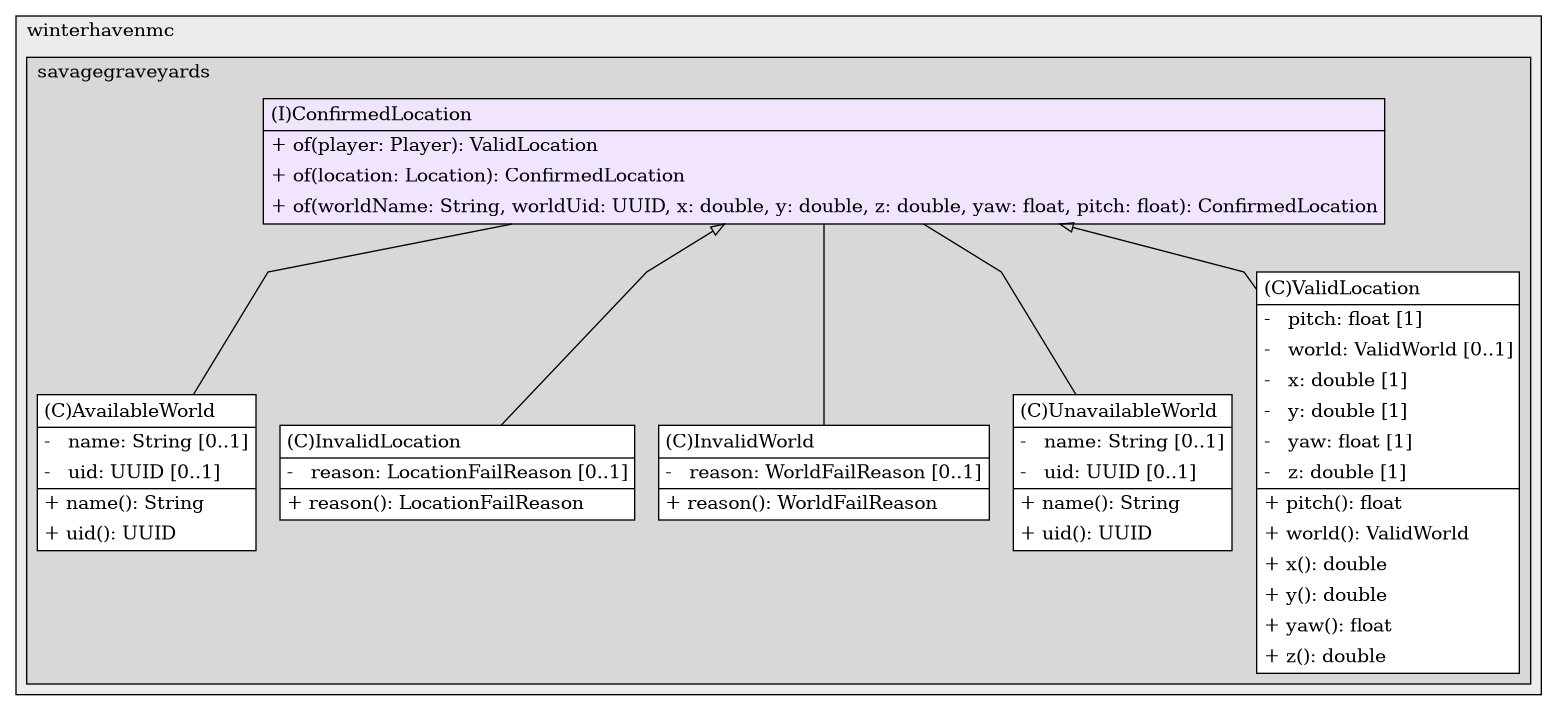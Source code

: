 @startuml

/' diagram meta data start
config=StructureConfiguration;
{
  "projectClassification": {
    "searchMode": "OpenProject", // OpenProject, AllProjects
    "includedProjects": "",
    "pathEndKeywords": "*.impl",
    "isClientPath": "",
    "isClientName": "",
    "isTestPath": "",
    "isTestName": "",
    "isMappingPath": "",
    "isMappingName": "",
    "isDataAccessPath": "",
    "isDataAccessName": "",
    "isDataStructurePath": "",
    "isDataStructureName": "",
    "isInterfaceStructuresPath": "",
    "isInterfaceStructuresName": "",
    "isEntryPointPath": "",
    "isEntryPointName": "",
    "treatFinalFieldsAsMandatory": false
  },
  "graphRestriction": {
    "classPackageExcludeFilter": "",
    "classPackageIncludeFilter": "",
    "classNameExcludeFilter": "",
    "classNameIncludeFilter": "",
    "methodNameExcludeFilter": "",
    "methodNameIncludeFilter": "",
    "removeByInheritance": "", // inheritance/annotation based filtering is done in a second step
    "removeByAnnotation": "",
    "removeByClassPackage": "", // cleanup the graph after inheritance/annotation based filtering is done
    "removeByClassName": "",
    "cutMappings": false,
    "cutEnum": true,
    "cutTests": true,
    "cutClient": true,
    "cutDataAccess": true,
    "cutInterfaceStructures": true,
    "cutDataStructures": true,
    "cutGetterAndSetter": true,
    "cutConstructors": true
  },
  "graphTraversal": {
    "forwardDepth": 1,
    "backwardDepth": 1,
    "classPackageExcludeFilter": "",
    "classPackageIncludeFilter": "",
    "classNameExcludeFilter": "",
    "classNameIncludeFilter": "",
    "methodNameExcludeFilter": "",
    "methodNameIncludeFilter": "",
    "hideMappings": false,
    "hideDataStructures": false,
    "hidePrivateMethods": true,
    "hideInterfaceCalls": true, // indirection: implementation -> interface (is hidden) -> implementation
    "onlyShowApplicationEntryPoints": false, // root node is included
    "useMethodCallsForStructureDiagram": "ForwardOnly" // ForwardOnly, BothDirections, No
  },
  "details": {
    "aggregation": "GroupByClass", // ByClass, GroupByClass, None
    "showClassGenericTypes": true,
    "showMethods": true,
    "showMethodParameterNames": true,
    "showMethodParameterTypes": true,
    "showMethodReturnType": true,
    "showPackageLevels": 2,
    "showDetailedClassStructure": true
  },
  "rootClass": "com.winterhavenmc.savagegraveyards.models.location.ConfirmedLocation",
  "extensionCallbackMethod": "" // qualified.class.name#methodName - signature: public static String method(String)
}
diagram meta data end '/



digraph g {
    rankdir="TB"
    splines=polyline
    

'nodes 
subgraph cluster_1655488073 { 
   	label=winterhavenmc
	labeljust=l
	fillcolor="#ececec"
	style=filled
   
   subgraph cluster_718573502 { 
   	label=savagegraveyards
	labeljust=l
	fillcolor="#d8d8d8"
	style=filled
   
   AvailableWorld1429396403[
	label=<<TABLE BORDER="1" CELLBORDER="0" CELLPADDING="4" CELLSPACING="0">
<TR><TD ALIGN="LEFT" >(C)AvailableWorld</TD></TR>
<HR/>
<TR><TD ALIGN="LEFT" >-   name: String [0..1]</TD></TR>
<TR><TD ALIGN="LEFT" >-   uid: UUID [0..1]</TD></TR>
<HR/>
<TR><TD ALIGN="LEFT" >+ name(): String</TD></TR>
<TR><TD ALIGN="LEFT" >+ uid(): UUID</TD></TR>
</TABLE>>
	style=filled
	margin=0
	shape=plaintext
	fillcolor="#FFFFFF"
];

ConfirmedLocation977561318[
	label=<<TABLE BORDER="1" CELLBORDER="0" CELLPADDING="4" CELLSPACING="0">
<TR><TD ALIGN="LEFT" >(I)ConfirmedLocation</TD></TR>
<HR/>
<TR><TD ALIGN="LEFT" >+ of(player: Player): ValidLocation</TD></TR>
<TR><TD ALIGN="LEFT" >+ of(location: Location): ConfirmedLocation</TD></TR>
<TR><TD ALIGN="LEFT" >+ of(worldName: String, worldUid: UUID, x: double, y: double, z: double, yaw: float, pitch: float): ConfirmedLocation</TD></TR>
</TABLE>>
	style=filled
	margin=0
	shape=plaintext
	fillcolor="#F1E5FD"
];

InvalidLocation977561318[
	label=<<TABLE BORDER="1" CELLBORDER="0" CELLPADDING="4" CELLSPACING="0">
<TR><TD ALIGN="LEFT" >(C)InvalidLocation</TD></TR>
<HR/>
<TR><TD ALIGN="LEFT" >-   reason: LocationFailReason [0..1]</TD></TR>
<HR/>
<TR><TD ALIGN="LEFT" >+ reason(): LocationFailReason</TD></TR>
</TABLE>>
	style=filled
	margin=0
	shape=plaintext
	fillcolor="#FFFFFF"
];

InvalidWorld1429396403[
	label=<<TABLE BORDER="1" CELLBORDER="0" CELLPADDING="4" CELLSPACING="0">
<TR><TD ALIGN="LEFT" >(C)InvalidWorld</TD></TR>
<HR/>
<TR><TD ALIGN="LEFT" >-   reason: WorldFailReason [0..1]</TD></TR>
<HR/>
<TR><TD ALIGN="LEFT" >+ reason(): WorldFailReason</TD></TR>
</TABLE>>
	style=filled
	margin=0
	shape=plaintext
	fillcolor="#FFFFFF"
];

UnavailableWorld1429396403[
	label=<<TABLE BORDER="1" CELLBORDER="0" CELLPADDING="4" CELLSPACING="0">
<TR><TD ALIGN="LEFT" >(C)UnavailableWorld</TD></TR>
<HR/>
<TR><TD ALIGN="LEFT" >-   name: String [0..1]</TD></TR>
<TR><TD ALIGN="LEFT" >-   uid: UUID [0..1]</TD></TR>
<HR/>
<TR><TD ALIGN="LEFT" >+ name(): String</TD></TR>
<TR><TD ALIGN="LEFT" >+ uid(): UUID</TD></TR>
</TABLE>>
	style=filled
	margin=0
	shape=plaintext
	fillcolor="#FFFFFF"
];

ValidLocation977561318[
	label=<<TABLE BORDER="1" CELLBORDER="0" CELLPADDING="4" CELLSPACING="0">
<TR><TD ALIGN="LEFT" >(C)ValidLocation</TD></TR>
<HR/>
<TR><TD ALIGN="LEFT" >-   pitch: float [1]</TD></TR>
<TR><TD ALIGN="LEFT" >-   world: ValidWorld [0..1]</TD></TR>
<TR><TD ALIGN="LEFT" >-   x: double [1]</TD></TR>
<TR><TD ALIGN="LEFT" >-   y: double [1]</TD></TR>
<TR><TD ALIGN="LEFT" >-   yaw: float [1]</TD></TR>
<TR><TD ALIGN="LEFT" >-   z: double [1]</TD></TR>
<HR/>
<TR><TD ALIGN="LEFT" >+ pitch(): float</TD></TR>
<TR><TD ALIGN="LEFT" >+ world(): ValidWorld</TD></TR>
<TR><TD ALIGN="LEFT" >+ x(): double</TD></TR>
<TR><TD ALIGN="LEFT" >+ y(): double</TD></TR>
<TR><TD ALIGN="LEFT" >+ yaw(): float</TD></TR>
<TR><TD ALIGN="LEFT" >+ z(): double</TD></TR>
</TABLE>>
	style=filled
	margin=0
	shape=plaintext
	fillcolor="#FFFFFF"
];
} 
} 

'edges    
ConfirmedLocation977561318 -> AvailableWorld1429396403[arrowhead=none];
ConfirmedLocation977561318 -> InvalidLocation977561318[arrowhead=none, arrowtail=empty, dir=both];
ConfirmedLocation977561318 -> InvalidWorld1429396403[arrowhead=none];
ConfirmedLocation977561318 -> UnavailableWorld1429396403[arrowhead=none];
ConfirmedLocation977561318 -> ValidLocation977561318[arrowhead=none, arrowtail=empty, dir=both];
    
}
@enduml